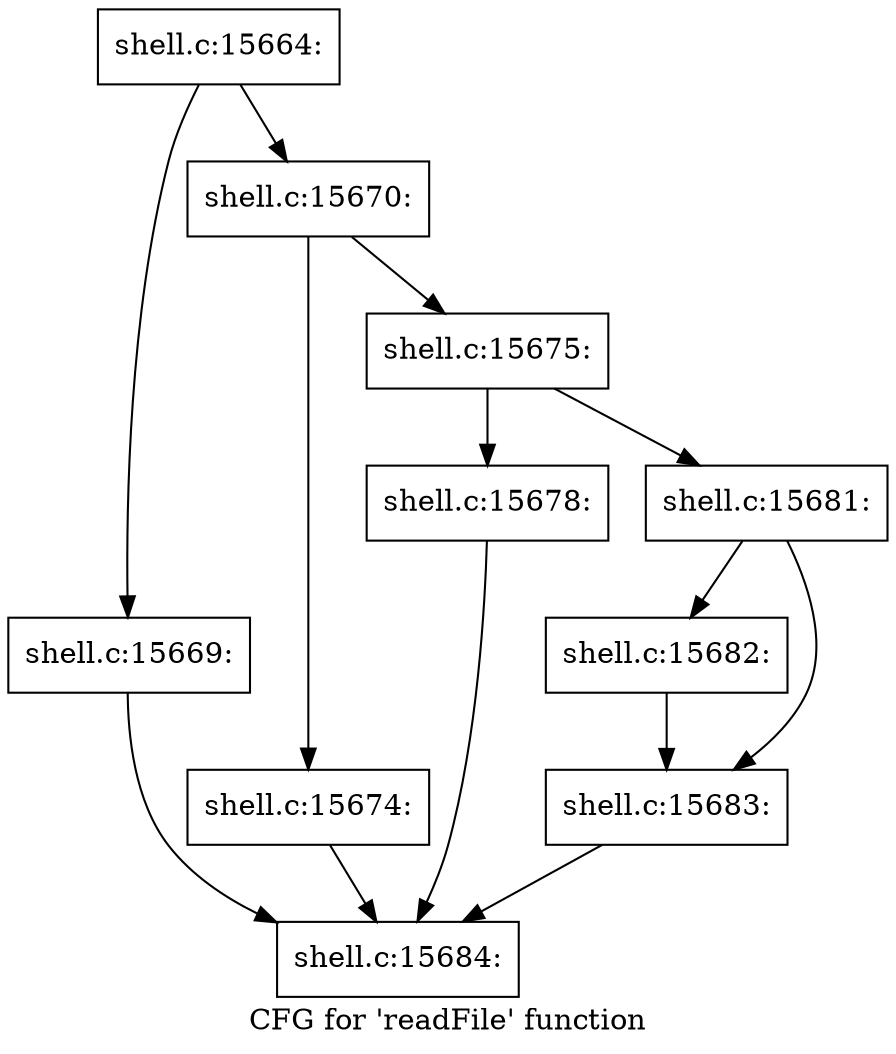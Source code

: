digraph "CFG for 'readFile' function" {
	label="CFG for 'readFile' function";

	Node0x560276e13550 [shape=record,label="{shell.c:15664:}"];
	Node0x560276e13550 -> Node0x5602769ec7f0;
	Node0x560276e13550 -> Node0x5602769ec840;
	Node0x5602769ec7f0 [shape=record,label="{shell.c:15669:}"];
	Node0x5602769ec7f0 -> Node0x560276e136d0;
	Node0x5602769ec840 [shape=record,label="{shell.c:15670:}"];
	Node0x5602769ec840 -> Node0x5602769ed630;
	Node0x5602769ec840 -> Node0x5602769ed680;
	Node0x5602769ed630 [shape=record,label="{shell.c:15674:}"];
	Node0x5602769ed630 -> Node0x560276e136d0;
	Node0x5602769ed680 [shape=record,label="{shell.c:15675:}"];
	Node0x5602769ed680 -> Node0x560276e2cc90;
	Node0x5602769ed680 -> Node0x560276e2cce0;
	Node0x560276e2cc90 [shape=record,label="{shell.c:15678:}"];
	Node0x560276e2cc90 -> Node0x560276e136d0;
	Node0x560276e2cce0 [shape=record,label="{shell.c:15681:}"];
	Node0x560276e2cce0 -> Node0x560276e2d6b0;
	Node0x560276e2cce0 -> Node0x560276e2d700;
	Node0x560276e2d6b0 [shape=record,label="{shell.c:15682:}"];
	Node0x560276e2d6b0 -> Node0x560276e2d700;
	Node0x560276e2d700 [shape=record,label="{shell.c:15683:}"];
	Node0x560276e2d700 -> Node0x560276e136d0;
	Node0x560276e136d0 [shape=record,label="{shell.c:15684:}"];
}
